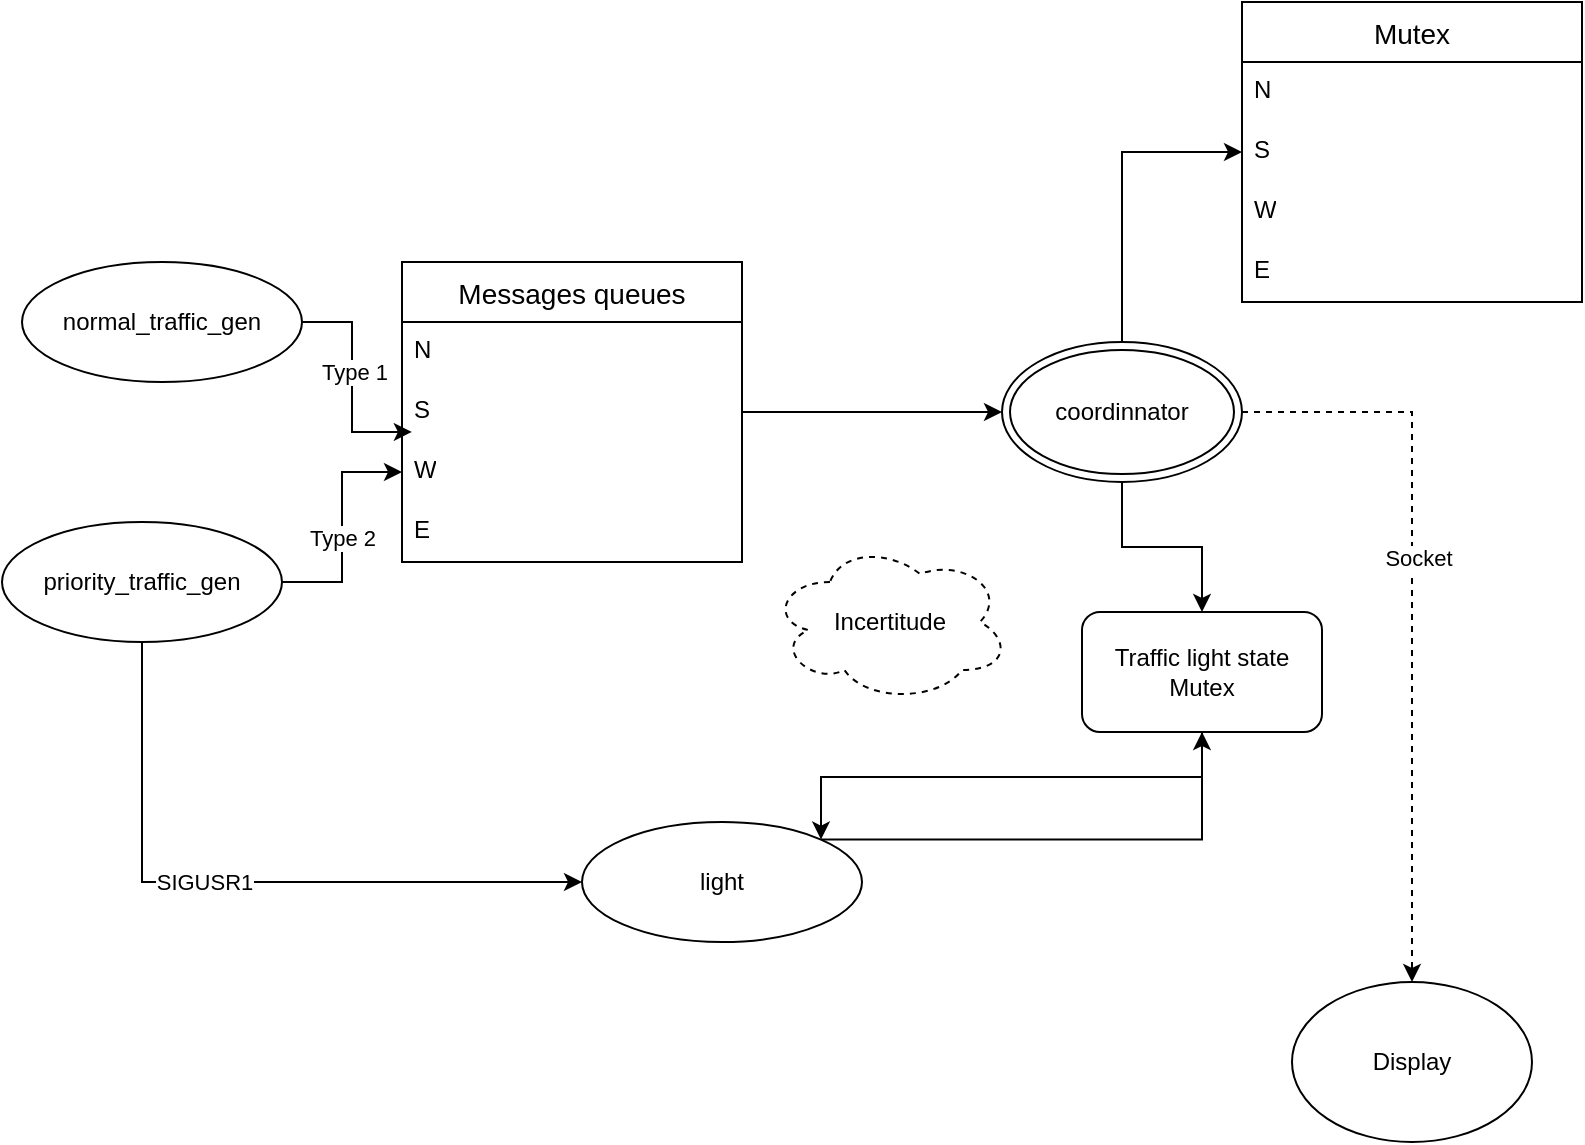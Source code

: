 <mxfile version="26.0.10">
  <diagram name="Page-1" id="2tdFUDgqVYZ_h1oueNMo">
    <mxGraphModel dx="1018" dy="1840" grid="1" gridSize="10" guides="1" tooltips="1" connect="1" arrows="1" fold="1" page="1" pageScale="1" pageWidth="827" pageHeight="1169" math="0" shadow="0">
      <root>
        <mxCell id="0" />
        <mxCell id="1" parent="0" />
        <mxCell id="1TrffUojrhhDqjE15Ray-2" value="normal_traffic_gen" style="ellipse;whiteSpace=wrap;html=1;" vertex="1" parent="1">
          <mxGeometry x="40" y="50" width="140" height="60" as="geometry" />
        </mxCell>
        <mxCell id="1TrffUojrhhDqjE15Ray-42" value="Messages queues" style="swimlane;fontStyle=0;childLayout=stackLayout;horizontal=1;startSize=30;horizontalStack=0;resizeParent=1;resizeParentMax=0;resizeLast=0;collapsible=1;marginBottom=0;align=center;fontSize=14;" vertex="1" parent="1">
          <mxGeometry x="230" y="50" width="170" height="150" as="geometry" />
        </mxCell>
        <mxCell id="1TrffUojrhhDqjE15Ray-43" value="N" style="text;strokeColor=none;fillColor=none;spacingLeft=4;spacingRight=4;overflow=hidden;rotatable=0;points=[[0,0.5],[1,0.5]];portConstraint=eastwest;fontSize=12;whiteSpace=wrap;html=1;" vertex="1" parent="1TrffUojrhhDqjE15Ray-42">
          <mxGeometry y="30" width="170" height="30" as="geometry" />
        </mxCell>
        <mxCell id="1TrffUojrhhDqjE15Ray-44" value="S" style="text;strokeColor=none;fillColor=none;spacingLeft=4;spacingRight=4;overflow=hidden;rotatable=0;points=[[0,0.5],[1,0.5]];portConstraint=eastwest;fontSize=12;whiteSpace=wrap;html=1;" vertex="1" parent="1TrffUojrhhDqjE15Ray-42">
          <mxGeometry y="60" width="170" height="30" as="geometry" />
        </mxCell>
        <mxCell id="1TrffUojrhhDqjE15Ray-45" value="&lt;div&gt;W&lt;/div&gt;&lt;div&gt;&lt;table&gt;&lt;tbody&gt;&lt;tr&gt;&lt;td&gt;&lt;br&gt;&lt;/td&gt;&lt;/tr&gt;&lt;/tbody&gt;&lt;/table&gt;&lt;br&gt;&lt;/div&gt;" style="text;strokeColor=none;fillColor=none;spacingLeft=4;spacingRight=4;overflow=hidden;rotatable=0;points=[[0,0.5],[1,0.5]];portConstraint=eastwest;fontSize=12;whiteSpace=wrap;html=1;" vertex="1" parent="1TrffUojrhhDqjE15Ray-42">
          <mxGeometry y="90" width="170" height="30" as="geometry" />
        </mxCell>
        <mxCell id="1TrffUojrhhDqjE15Ray-58" value="E" style="text;strokeColor=none;fillColor=none;spacingLeft=4;spacingRight=4;overflow=hidden;rotatable=0;points=[[0,0.5],[1,0.5]];portConstraint=eastwest;fontSize=12;whiteSpace=wrap;html=1;" vertex="1" parent="1TrffUojrhhDqjE15Ray-42">
          <mxGeometry y="120" width="170" height="30" as="geometry" />
        </mxCell>
        <mxCell id="1TrffUojrhhDqjE15Ray-59" style="edgeStyle=orthogonalEdgeStyle;rounded=0;orthogonalLoop=1;jettySize=auto;html=1;exitX=1;exitY=0.5;exitDx=0;exitDy=0;entryX=0.029;entryY=0.833;entryDx=0;entryDy=0;entryPerimeter=0;" edge="1" parent="1" source="1TrffUojrhhDqjE15Ray-2" target="1TrffUojrhhDqjE15Ray-44">
          <mxGeometry relative="1" as="geometry" />
        </mxCell>
        <mxCell id="1TrffUojrhhDqjE15Ray-60" value="Type 1" style="edgeLabel;html=1;align=center;verticalAlign=middle;resizable=0;points=[];" vertex="1" connectable="0" parent="1TrffUojrhhDqjE15Ray-59">
          <mxGeometry x="-0.1" y="1" relative="1" as="geometry">
            <mxPoint as="offset" />
          </mxGeometry>
        </mxCell>
        <mxCell id="1TrffUojrhhDqjE15Ray-70" style="edgeStyle=orthogonalEdgeStyle;rounded=0;orthogonalLoop=1;jettySize=auto;html=1;exitX=0.5;exitY=1;exitDx=0;exitDy=0;entryX=0;entryY=0.5;entryDx=0;entryDy=0;" edge="1" parent="1" source="1TrffUojrhhDqjE15Ray-61" target="1TrffUojrhhDqjE15Ray-68">
          <mxGeometry relative="1" as="geometry" />
        </mxCell>
        <mxCell id="1TrffUojrhhDqjE15Ray-71" value="SIGUSR1" style="edgeLabel;html=1;align=center;verticalAlign=middle;resizable=0;points=[];" vertex="1" connectable="0" parent="1TrffUojrhhDqjE15Ray-70">
          <mxGeometry x="-0.116" relative="1" as="geometry">
            <mxPoint as="offset" />
          </mxGeometry>
        </mxCell>
        <mxCell id="1TrffUojrhhDqjE15Ray-61" value="priority_traffic_gen" style="ellipse;whiteSpace=wrap;html=1;" vertex="1" parent="1">
          <mxGeometry x="30" y="180" width="140" height="60" as="geometry" />
        </mxCell>
        <mxCell id="1TrffUojrhhDqjE15Ray-62" style="edgeStyle=orthogonalEdgeStyle;rounded=0;orthogonalLoop=1;jettySize=auto;html=1;exitX=1;exitY=0.5;exitDx=0;exitDy=0;" edge="1" parent="1" source="1TrffUojrhhDqjE15Ray-61" target="1TrffUojrhhDqjE15Ray-45">
          <mxGeometry relative="1" as="geometry">
            <mxPoint x="335" y="285" as="targetPoint" />
          </mxGeometry>
        </mxCell>
        <mxCell id="1TrffUojrhhDqjE15Ray-63" value="Type 2" style="edgeLabel;html=1;align=center;verticalAlign=middle;resizable=0;points=[];" vertex="1" connectable="0" parent="1TrffUojrhhDqjE15Ray-62">
          <mxGeometry x="-0.1" y="1" relative="1" as="geometry">
            <mxPoint x="1" as="offset" />
          </mxGeometry>
        </mxCell>
        <mxCell id="1TrffUojrhhDqjE15Ray-82" style="edgeStyle=orthogonalEdgeStyle;rounded=0;orthogonalLoop=1;jettySize=auto;html=1;exitX=0.5;exitY=0;exitDx=0;exitDy=0;entryX=0;entryY=0.5;entryDx=0;entryDy=0;" edge="1" parent="1" source="1TrffUojrhhDqjE15Ray-65" target="1TrffUojrhhDqjE15Ray-77">
          <mxGeometry relative="1" as="geometry" />
        </mxCell>
        <mxCell id="1TrffUojrhhDqjE15Ray-87" style="edgeStyle=orthogonalEdgeStyle;rounded=0;orthogonalLoop=1;jettySize=auto;html=1;exitX=0.5;exitY=1;exitDx=0;exitDy=0;entryX=0.5;entryY=0;entryDx=0;entryDy=0;" edge="1" parent="1" source="1TrffUojrhhDqjE15Ray-65" target="1TrffUojrhhDqjE15Ray-85">
          <mxGeometry relative="1" as="geometry" />
        </mxCell>
        <mxCell id="1TrffUojrhhDqjE15Ray-92" style="edgeStyle=orthogonalEdgeStyle;rounded=0;orthogonalLoop=1;jettySize=auto;html=1;exitX=1;exitY=0.5;exitDx=0;exitDy=0;dashed=1;" edge="1" parent="1" source="1TrffUojrhhDqjE15Ray-65" target="1TrffUojrhhDqjE15Ray-90">
          <mxGeometry relative="1" as="geometry" />
        </mxCell>
        <mxCell id="1TrffUojrhhDqjE15Ray-94" value="Socket" style="edgeLabel;html=1;align=center;verticalAlign=middle;resizable=0;points=[];" vertex="1" connectable="0" parent="1TrffUojrhhDqjE15Ray-92">
          <mxGeometry x="-0.146" y="3" relative="1" as="geometry">
            <mxPoint as="offset" />
          </mxGeometry>
        </mxCell>
        <mxCell id="1TrffUojrhhDqjE15Ray-65" value="coordinnator" style="ellipse;shape=doubleEllipse;whiteSpace=wrap;html=1;" vertex="1" parent="1">
          <mxGeometry x="530" y="90" width="120" height="70" as="geometry" />
        </mxCell>
        <mxCell id="1TrffUojrhhDqjE15Ray-67" style="edgeStyle=orthogonalEdgeStyle;rounded=0;orthogonalLoop=1;jettySize=auto;html=1;exitX=1;exitY=0.5;exitDx=0;exitDy=0;entryX=0;entryY=0.5;entryDx=0;entryDy=0;" edge="1" parent="1" source="1TrffUojrhhDqjE15Ray-44" target="1TrffUojrhhDqjE15Ray-65">
          <mxGeometry relative="1" as="geometry" />
        </mxCell>
        <mxCell id="1TrffUojrhhDqjE15Ray-88" style="edgeStyle=orthogonalEdgeStyle;rounded=0;orthogonalLoop=1;jettySize=auto;html=1;exitX=1;exitY=0;exitDx=0;exitDy=0;entryX=0.5;entryY=1;entryDx=0;entryDy=0;" edge="1" parent="1" source="1TrffUojrhhDqjE15Ray-68" target="1TrffUojrhhDqjE15Ray-85">
          <mxGeometry relative="1" as="geometry" />
        </mxCell>
        <mxCell id="1TrffUojrhhDqjE15Ray-68" value="light" style="ellipse;whiteSpace=wrap;html=1;" vertex="1" parent="1">
          <mxGeometry x="320" y="330" width="140" height="60" as="geometry" />
        </mxCell>
        <mxCell id="1TrffUojrhhDqjE15Ray-77" value="Mutex" style="swimlane;fontStyle=0;childLayout=stackLayout;horizontal=1;startSize=30;horizontalStack=0;resizeParent=1;resizeParentMax=0;resizeLast=0;collapsible=1;marginBottom=0;align=center;fontSize=14;" vertex="1" parent="1">
          <mxGeometry x="650" y="-80" width="170" height="150" as="geometry" />
        </mxCell>
        <mxCell id="1TrffUojrhhDqjE15Ray-78" value="N" style="text;strokeColor=none;fillColor=none;spacingLeft=4;spacingRight=4;overflow=hidden;rotatable=0;points=[[0,0.5],[1,0.5]];portConstraint=eastwest;fontSize=12;whiteSpace=wrap;html=1;" vertex="1" parent="1TrffUojrhhDqjE15Ray-77">
          <mxGeometry y="30" width="170" height="30" as="geometry" />
        </mxCell>
        <mxCell id="1TrffUojrhhDqjE15Ray-79" value="S" style="text;strokeColor=none;fillColor=none;spacingLeft=4;spacingRight=4;overflow=hidden;rotatable=0;points=[[0,0.5],[1,0.5]];portConstraint=eastwest;fontSize=12;whiteSpace=wrap;html=1;" vertex="1" parent="1TrffUojrhhDqjE15Ray-77">
          <mxGeometry y="60" width="170" height="30" as="geometry" />
        </mxCell>
        <mxCell id="1TrffUojrhhDqjE15Ray-80" value="&lt;div&gt;W&lt;/div&gt;&lt;div&gt;&lt;table&gt;&lt;tbody&gt;&lt;tr&gt;&lt;td&gt;&lt;br&gt;&lt;/td&gt;&lt;/tr&gt;&lt;/tbody&gt;&lt;/table&gt;&lt;br&gt;&lt;/div&gt;" style="text;strokeColor=none;fillColor=none;spacingLeft=4;spacingRight=4;overflow=hidden;rotatable=0;points=[[0,0.5],[1,0.5]];portConstraint=eastwest;fontSize=12;whiteSpace=wrap;html=1;" vertex="1" parent="1TrffUojrhhDqjE15Ray-77">
          <mxGeometry y="90" width="170" height="30" as="geometry" />
        </mxCell>
        <mxCell id="1TrffUojrhhDqjE15Ray-81" value="E" style="text;strokeColor=none;fillColor=none;spacingLeft=4;spacingRight=4;overflow=hidden;rotatable=0;points=[[0,0.5],[1,0.5]];portConstraint=eastwest;fontSize=12;whiteSpace=wrap;html=1;" vertex="1" parent="1TrffUojrhhDqjE15Ray-77">
          <mxGeometry y="120" width="170" height="30" as="geometry" />
        </mxCell>
        <mxCell id="1TrffUojrhhDqjE15Ray-89" style="edgeStyle=orthogonalEdgeStyle;rounded=0;orthogonalLoop=1;jettySize=auto;html=1;exitX=0.5;exitY=1;exitDx=0;exitDy=0;entryX=1;entryY=0;entryDx=0;entryDy=0;" edge="1" parent="1" source="1TrffUojrhhDqjE15Ray-85" target="1TrffUojrhhDqjE15Ray-68">
          <mxGeometry relative="1" as="geometry" />
        </mxCell>
        <mxCell id="1TrffUojrhhDqjE15Ray-85" value="Traffic light state&lt;br&gt;Mutex" style="rounded=1;whiteSpace=wrap;html=1;" vertex="1" parent="1">
          <mxGeometry x="570" y="225" width="120" height="60" as="geometry" />
        </mxCell>
        <mxCell id="1TrffUojrhhDqjE15Ray-90" value="Display" style="ellipse;whiteSpace=wrap;html=1;" vertex="1" parent="1">
          <mxGeometry x="675" y="410" width="120" height="80" as="geometry" />
        </mxCell>
        <mxCell id="1TrffUojrhhDqjE15Ray-95" value="Incertitude" style="ellipse;shape=cloud;whiteSpace=wrap;html=1;dashed=1;" vertex="1" parent="1">
          <mxGeometry x="414" y="190" width="120" height="80" as="geometry" />
        </mxCell>
      </root>
    </mxGraphModel>
  </diagram>
</mxfile>
